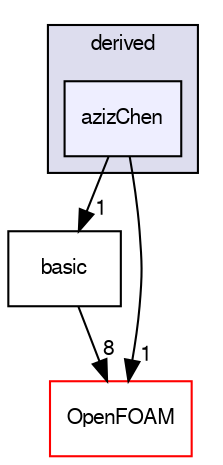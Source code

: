 digraph "src/lagrangian/molecularDynamics/potential/pairPotential/derived/azizChen" {
  bgcolor=transparent;
  compound=true
  node [ fontsize="10", fontname="FreeSans"];
  edge [ labelfontsize="10", labelfontname="FreeSans"];
  subgraph clusterdir_127cbda186355f052767641ca8d002f6 {
    graph [ bgcolor="#ddddee", pencolor="black", label="derived" fontname="FreeSans", fontsize="10", URL="dir_127cbda186355f052767641ca8d002f6.html"]
  dir_a1203e9eed930cf417d2b2da915a383f [shape=box, label="azizChen", style="filled", fillcolor="#eeeeff", pencolor="black", URL="dir_a1203e9eed930cf417d2b2da915a383f.html"];
  }
  dir_af06faa01f54f232122be5fb12cfebde [shape=box label="basic" URL="dir_af06faa01f54f232122be5fb12cfebde.html"];
  dir_c5473ff19b20e6ec4dfe5c310b3778a8 [shape=box label="OpenFOAM" color="red" URL="dir_c5473ff19b20e6ec4dfe5c310b3778a8.html"];
  dir_af06faa01f54f232122be5fb12cfebde->dir_c5473ff19b20e6ec4dfe5c310b3778a8 [headlabel="8", labeldistance=1.5 headhref="dir_001470_001706.html"];
  dir_a1203e9eed930cf417d2b2da915a383f->dir_af06faa01f54f232122be5fb12cfebde [headlabel="1", labeldistance=1.5 headhref="dir_001472_001470.html"];
  dir_a1203e9eed930cf417d2b2da915a383f->dir_c5473ff19b20e6ec4dfe5c310b3778a8 [headlabel="1", labeldistance=1.5 headhref="dir_001472_001706.html"];
}
